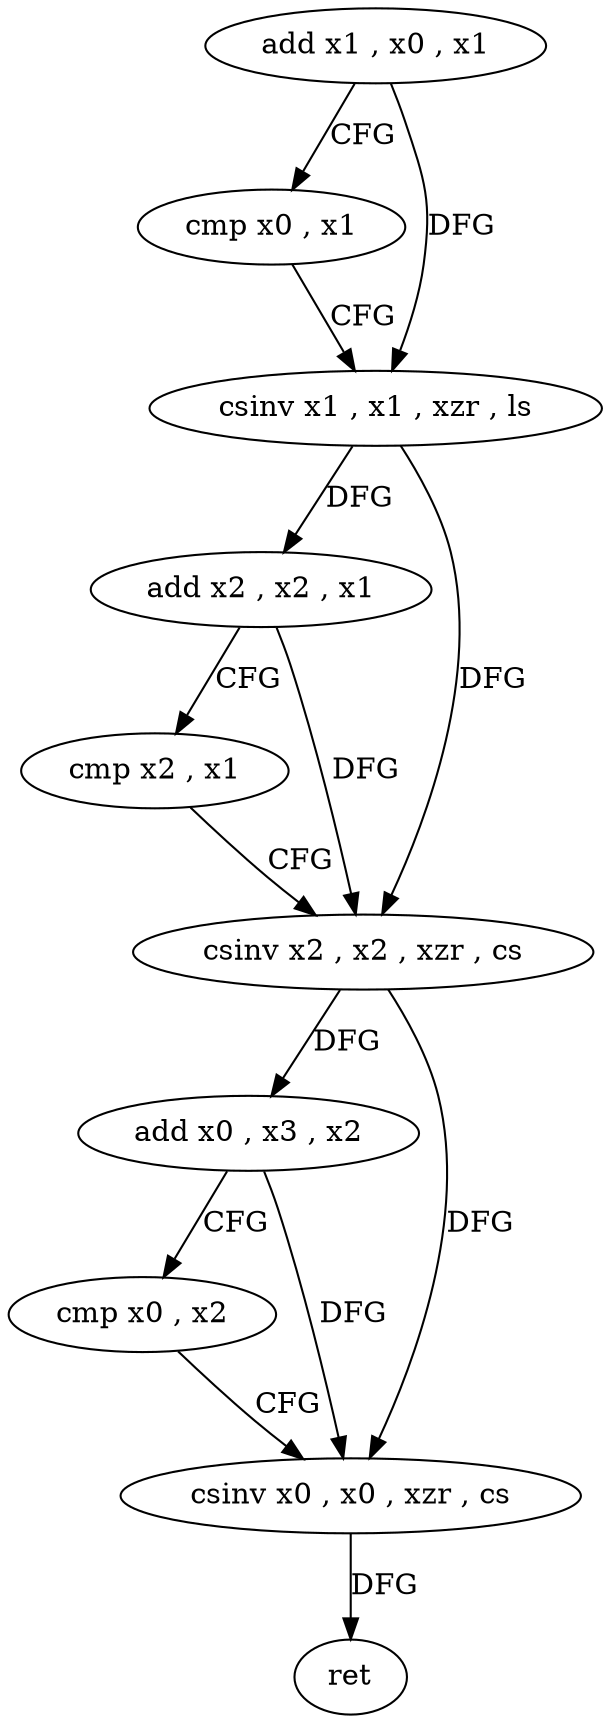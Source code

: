 digraph "func" {
"273844" [label = "add x1 , x0 , x1" ]
"273848" [label = "cmp x0 , x1" ]
"273852" [label = "csinv x1 , x1 , xzr , ls" ]
"273856" [label = "add x2 , x2 , x1" ]
"273860" [label = "cmp x2 , x1" ]
"273864" [label = "csinv x2 , x2 , xzr , cs" ]
"273868" [label = "add x0 , x3 , x2" ]
"273872" [label = "cmp x0 , x2" ]
"273876" [label = "csinv x0 , x0 , xzr , cs" ]
"273880" [label = "ret" ]
"273844" -> "273848" [ label = "CFG" ]
"273844" -> "273852" [ label = "DFG" ]
"273848" -> "273852" [ label = "CFG" ]
"273852" -> "273856" [ label = "DFG" ]
"273852" -> "273864" [ label = "DFG" ]
"273856" -> "273860" [ label = "CFG" ]
"273856" -> "273864" [ label = "DFG" ]
"273860" -> "273864" [ label = "CFG" ]
"273864" -> "273868" [ label = "DFG" ]
"273864" -> "273876" [ label = "DFG" ]
"273868" -> "273872" [ label = "CFG" ]
"273868" -> "273876" [ label = "DFG" ]
"273872" -> "273876" [ label = "CFG" ]
"273876" -> "273880" [ label = "DFG" ]
}
